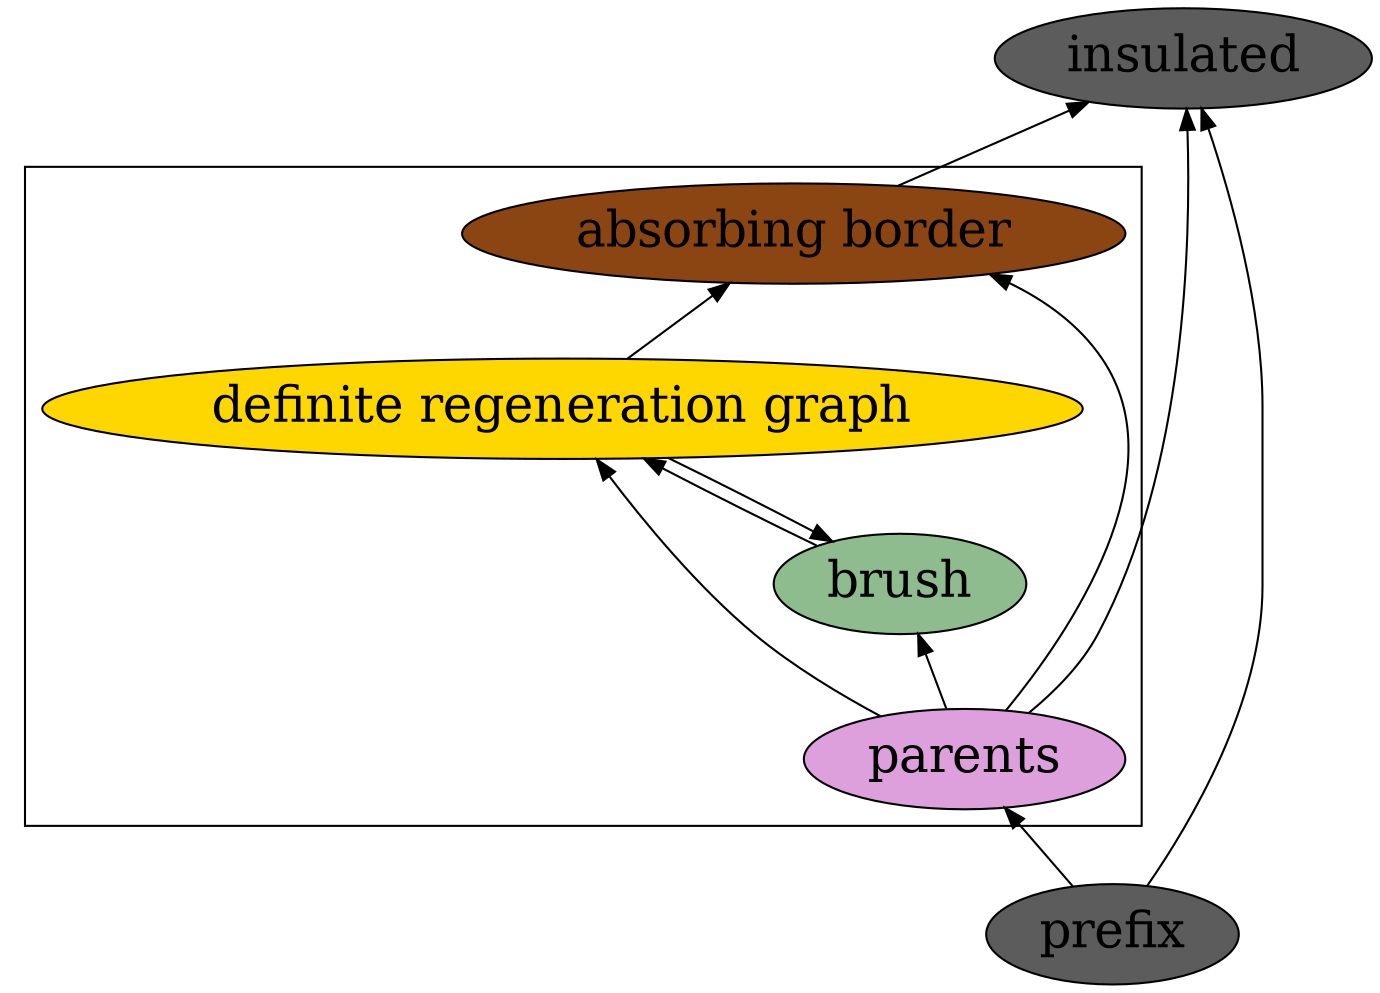 digraph {
rankdir=BT
fontsize=24

subgraph p0 {

nd ["fillcolor"="grey36" "fontsize"="24" "label"="prefix" "style"="filled"]

}

subgraph cluster1 {
parents ["fillcolor"="plum" "fontsize"="24" "label"="parents" "style"="filled"]
drg ["fillcolor"="gold" "fontsize"="24" "label"="definite regeneration graph" "style"="filled"]
brush ["fillcolor"="darkseagreen" "fontsize"="24" "label"="brush" "style"="filled"]
absorbing ["fillcolor"="saddlebrown" "fontsize"="24" "label"="absorbing border" "style"="filled"]

}

subgraph p1 {
insulated ["fillcolor"="grey36" "fontsize"="24" "label"="insulated" "style"="filled"]
}

nd -> parents
parents -> drg
parents -> brush
parents -> absorbing
drg -> brush [constraint=false]
brush -> drg
drg -> absorbing
absorbing -> insulated
nd -> insulated
parents -> insulated

}
